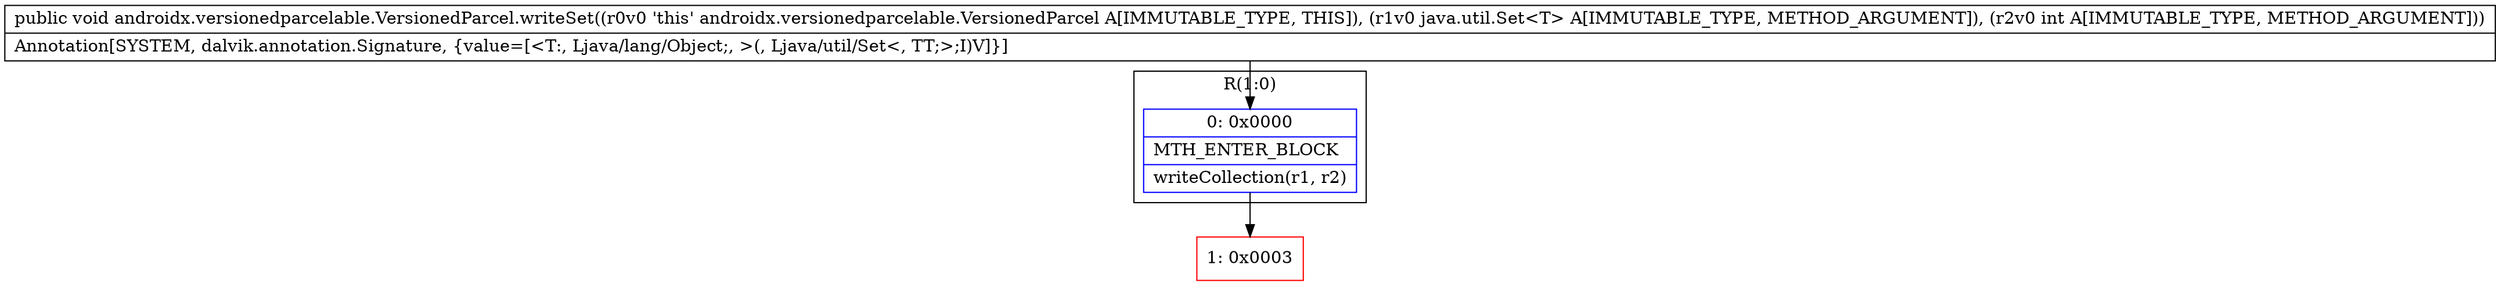 digraph "CFG forandroidx.versionedparcelable.VersionedParcel.writeSet(Ljava\/util\/Set;I)V" {
subgraph cluster_Region_1904595777 {
label = "R(1:0)";
node [shape=record,color=blue];
Node_0 [shape=record,label="{0\:\ 0x0000|MTH_ENTER_BLOCK\l|writeCollection(r1, r2)\l}"];
}
Node_1 [shape=record,color=red,label="{1\:\ 0x0003}"];
MethodNode[shape=record,label="{public void androidx.versionedparcelable.VersionedParcel.writeSet((r0v0 'this' androidx.versionedparcelable.VersionedParcel A[IMMUTABLE_TYPE, THIS]), (r1v0 java.util.Set\<T\> A[IMMUTABLE_TYPE, METHOD_ARGUMENT]), (r2v0 int A[IMMUTABLE_TYPE, METHOD_ARGUMENT]))  | Annotation[SYSTEM, dalvik.annotation.Signature, \{value=[\<T:, Ljava\/lang\/Object;, \>(, Ljava\/util\/Set\<, TT;\>;I)V]\}]\l}"];
MethodNode -> Node_0;
Node_0 -> Node_1;
}

